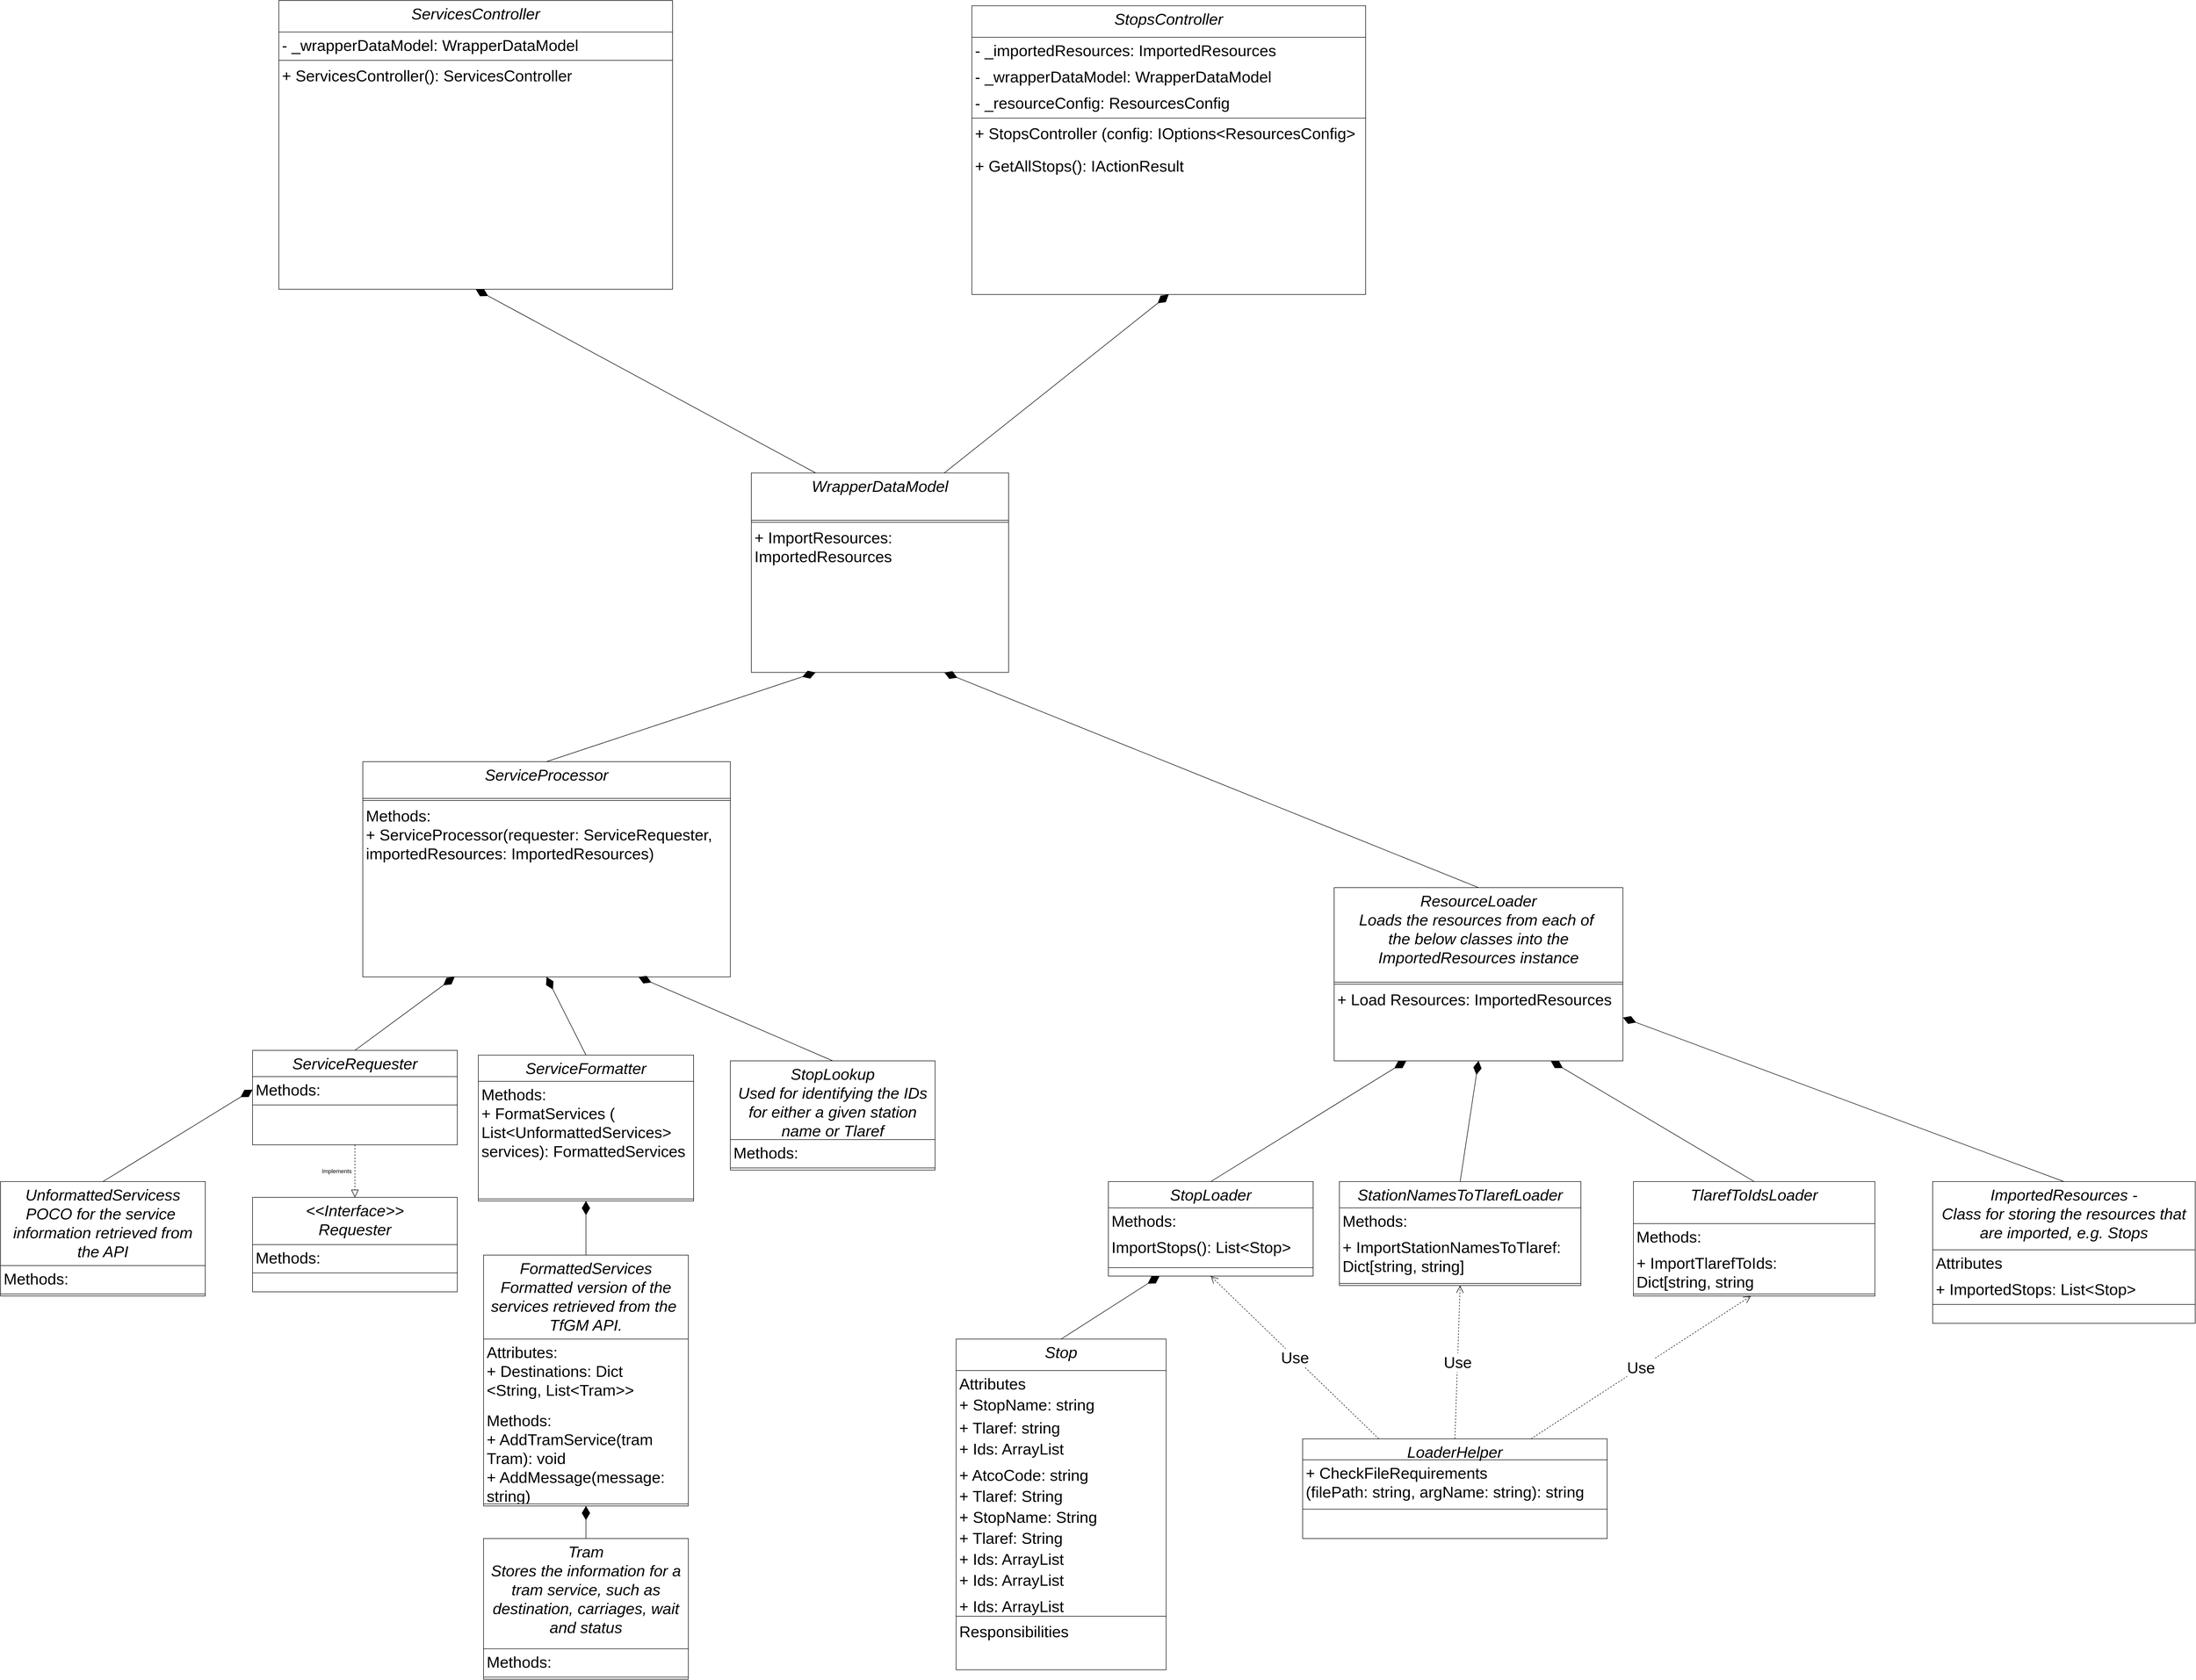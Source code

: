 <mxfile version="16.5.1" type="device"><diagram id="C5RBs43oDa-KdzZeNtuy" name="Page-1"><mxGraphModel dx="2212" dy="3817" grid="1" gridSize="10" guides="1" tooltips="1" connect="1" arrows="1" fold="1" page="1" pageScale="1" pageWidth="3300" pageHeight="2339" math="0" shadow="0"><root><mxCell id="WIyWlLk6GJQsqaUBKTNV-0"/><mxCell id="WIyWlLk6GJQsqaUBKTNV-1" parent="WIyWlLk6GJQsqaUBKTNV-0"/><mxCell id="umMu_IOCSJgN9C3Vmi9t-0" value="StopsController&#10;" style="swimlane;fontStyle=2;align=center;verticalAlign=top;childLayout=stackLayout;horizontal=1;startSize=60;horizontalStack=0;resizeParent=1;resizeLast=0;collapsible=1;marginBottom=0;rounded=0;shadow=0;strokeWidth=1;fontSize=30;" parent="WIyWlLk6GJQsqaUBKTNV-1" vertex="1"><mxGeometry x="1890" y="-990" width="750" height="550" as="geometry"><mxRectangle x="230" y="140" width="160" height="26" as="alternateBounds"/></mxGeometry></mxCell><mxCell id="umMu_IOCSJgN9C3Vmi9t-1" value="- _importedResources: ImportedResources" style="text;align=left;verticalAlign=top;spacingLeft=4;spacingRight=4;overflow=hidden;rotatable=0;points=[[0,0.5],[1,0.5]];portConstraint=eastwest;fontSize=30;" parent="umMu_IOCSJgN9C3Vmi9t-0" vertex="1"><mxGeometry y="60" width="750" height="50" as="geometry"/></mxCell><mxCell id="umMu_IOCSJgN9C3Vmi9t-2" value="- _wrapperDataModel: WrapperDataModel" style="text;align=left;verticalAlign=top;spacingLeft=4;spacingRight=4;overflow=hidden;rotatable=0;points=[[0,0.5],[1,0.5]];portConstraint=eastwest;rounded=0;shadow=0;html=0;fontSize=30;" parent="umMu_IOCSJgN9C3Vmi9t-0" vertex="1"><mxGeometry y="110" width="750" height="50" as="geometry"/></mxCell><mxCell id="umMu_IOCSJgN9C3Vmi9t-3" value="- _resourceConfig: ResourcesConfig" style="text;align=left;verticalAlign=top;spacingLeft=4;spacingRight=4;overflow=hidden;rotatable=0;points=[[0,0.5],[1,0.5]];portConstraint=eastwest;rounded=0;shadow=0;html=0;fontSize=30;" parent="umMu_IOCSJgN9C3Vmi9t-0" vertex="1"><mxGeometry y="160" width="750" height="50" as="geometry"/></mxCell><mxCell id="umMu_IOCSJgN9C3Vmi9t-4" value="" style="line;html=1;strokeWidth=1;align=left;verticalAlign=middle;spacingTop=-1;spacingLeft=3;spacingRight=3;rotatable=0;labelPosition=right;points=[];portConstraint=eastwest;fontSize=30;" parent="umMu_IOCSJgN9C3Vmi9t-0" vertex="1"><mxGeometry y="210" width="750" height="8" as="geometry"/></mxCell><mxCell id="umMu_IOCSJgN9C3Vmi9t-5" value="+ StopsController (config: IOptions&lt;ResourcesConfig&gt;" style="text;align=left;verticalAlign=top;spacingLeft=4;spacingRight=4;overflow=hidden;rotatable=0;points=[[0,0.5],[1,0.5]];portConstraint=eastwest;fontSize=30;" parent="umMu_IOCSJgN9C3Vmi9t-0" vertex="1"><mxGeometry y="218" width="750" height="62" as="geometry"/></mxCell><mxCell id="XrgH619dwSGCwnuP4t7j-2" value="+ GetAllStops(): IActionResult" style="text;align=left;verticalAlign=top;spacingLeft=4;spacingRight=4;overflow=hidden;rotatable=0;points=[[0,0.5],[1,0.5]];portConstraint=eastwest;fontSize=30;" parent="umMu_IOCSJgN9C3Vmi9t-0" vertex="1"><mxGeometry y="280" width="750" height="62" as="geometry"/></mxCell><mxCell id="umMu_IOCSJgN9C3Vmi9t-6" value="Stop" style="swimlane;fontStyle=2;align=center;verticalAlign=top;childLayout=stackLayout;horizontal=1;startSize=60;horizontalStack=0;resizeParent=1;resizeLast=0;collapsible=1;marginBottom=0;rounded=0;shadow=0;strokeWidth=1;fontSize=30;" parent="WIyWlLk6GJQsqaUBKTNV-1" vertex="1"><mxGeometry x="1860" y="1550" width="400" height="630" as="geometry"><mxRectangle x="230" y="140" width="160" height="26" as="alternateBounds"/></mxGeometry></mxCell><mxCell id="umMu_IOCSJgN9C3Vmi9t-50" value="Attributes" style="text;align=left;verticalAlign=top;spacingLeft=4;spacingRight=4;overflow=hidden;rotatable=0;points=[[0,0.5],[1,0.5]];portConstraint=eastwest;fontSize=30;" parent="umMu_IOCSJgN9C3Vmi9t-6" vertex="1"><mxGeometry y="60" width="400" height="40" as="geometry"/></mxCell><mxCell id="umMu_IOCSJgN9C3Vmi9t-7" value="+ StopName: string" style="text;align=left;verticalAlign=top;spacingLeft=4;spacingRight=4;overflow=hidden;rotatable=0;points=[[0,0.5],[1,0.5]];portConstraint=eastwest;fontSize=30;" parent="umMu_IOCSJgN9C3Vmi9t-6" vertex="1"><mxGeometry y="100" width="400" height="44" as="geometry"/></mxCell><mxCell id="umMu_IOCSJgN9C3Vmi9t-8" value="+ Tlaref: string" style="text;align=left;verticalAlign=top;spacingLeft=4;spacingRight=4;overflow=hidden;rotatable=0;points=[[0,0.5],[1,0.5]];portConstraint=eastwest;rounded=0;shadow=0;html=0;fontSize=30;" parent="umMu_IOCSJgN9C3Vmi9t-6" vertex="1"><mxGeometry y="144" width="400" height="40" as="geometry"/></mxCell><mxCell id="umMu_IOCSJgN9C3Vmi9t-54" value="+ Ids: ArrayList" style="text;align=left;verticalAlign=top;spacingLeft=4;spacingRight=4;overflow=hidden;rotatable=0;points=[[0,0.5],[1,0.5]];portConstraint=eastwest;rounded=0;shadow=0;html=0;fontSize=30;" parent="umMu_IOCSJgN9C3Vmi9t-6" vertex="1"><mxGeometry y="184" width="400" height="50" as="geometry"/></mxCell><mxCell id="umMu_IOCSJgN9C3Vmi9t-52" value="+ AtcoCode: string" style="text;align=left;verticalAlign=top;spacingLeft=4;spacingRight=4;overflow=hidden;rotatable=0;points=[[0,0.5],[1,0.5]];portConstraint=eastwest;fontSize=30;" parent="umMu_IOCSJgN9C3Vmi9t-6" vertex="1"><mxGeometry y="234" width="400" height="40" as="geometry"/></mxCell><mxCell id="umMu_IOCSJgN9C3Vmi9t-53" value="+ Tlaref: String" style="text;align=left;verticalAlign=top;spacingLeft=4;spacingRight=4;overflow=hidden;rotatable=0;points=[[0,0.5],[1,0.5]];portConstraint=eastwest;rounded=0;shadow=0;html=0;fontSize=30;" parent="umMu_IOCSJgN9C3Vmi9t-6" vertex="1"><mxGeometry y="274" width="400" height="40" as="geometry"/></mxCell><mxCell id="umMu_IOCSJgN9C3Vmi9t-55" value="+ StopName: String" style="text;align=left;verticalAlign=top;spacingLeft=4;spacingRight=4;overflow=hidden;rotatable=0;points=[[0,0.5],[1,0.5]];portConstraint=eastwest;fontSize=30;" parent="umMu_IOCSJgN9C3Vmi9t-6" vertex="1"><mxGeometry y="314" width="400" height="40" as="geometry"/></mxCell><mxCell id="umMu_IOCSJgN9C3Vmi9t-56" value="+ Tlaref: String" style="text;align=left;verticalAlign=top;spacingLeft=4;spacingRight=4;overflow=hidden;rotatable=0;points=[[0,0.5],[1,0.5]];portConstraint=eastwest;rounded=0;shadow=0;html=0;fontSize=30;" parent="umMu_IOCSJgN9C3Vmi9t-6" vertex="1"><mxGeometry y="354" width="400" height="40" as="geometry"/></mxCell><mxCell id="umMu_IOCSJgN9C3Vmi9t-57" value="+ Ids: ArrayList" style="text;align=left;verticalAlign=top;spacingLeft=4;spacingRight=4;overflow=hidden;rotatable=0;points=[[0,0.5],[1,0.5]];portConstraint=eastwest;rounded=0;shadow=0;html=0;fontSize=30;" parent="umMu_IOCSJgN9C3Vmi9t-6" vertex="1"><mxGeometry y="394" width="400" height="40" as="geometry"/></mxCell><mxCell id="umMu_IOCSJgN9C3Vmi9t-9" value="+ Ids: ArrayList" style="text;align=left;verticalAlign=top;spacingLeft=4;spacingRight=4;overflow=hidden;rotatable=0;points=[[0,0.5],[1,0.5]];portConstraint=eastwest;rounded=0;shadow=0;html=0;fontSize=30;" parent="umMu_IOCSJgN9C3Vmi9t-6" vertex="1"><mxGeometry y="434" width="400" height="50" as="geometry"/></mxCell><mxCell id="umMu_IOCSJgN9C3Vmi9t-58" value="+ Ids: ArrayList" style="text;align=left;verticalAlign=top;spacingLeft=4;spacingRight=4;overflow=hidden;rotatable=0;points=[[0,0.5],[1,0.5]];portConstraint=eastwest;rounded=0;shadow=0;html=0;fontSize=30;" parent="umMu_IOCSJgN9C3Vmi9t-6" vertex="1"><mxGeometry y="484" width="400" height="40" as="geometry"/></mxCell><mxCell id="umMu_IOCSJgN9C3Vmi9t-10" value="" style="line;html=1;strokeWidth=1;align=left;verticalAlign=middle;spacingTop=-1;spacingLeft=3;spacingRight=3;rotatable=0;labelPosition=right;points=[];portConstraint=eastwest;fontSize=30;" parent="umMu_IOCSJgN9C3Vmi9t-6" vertex="1"><mxGeometry y="524" width="400" height="8" as="geometry"/></mxCell><mxCell id="umMu_IOCSJgN9C3Vmi9t-51" value="Responsibilities" style="text;align=left;verticalAlign=top;spacingLeft=4;spacingRight=4;overflow=hidden;rotatable=0;points=[[0,0.5],[1,0.5]];portConstraint=eastwest;fontSize=30;" parent="umMu_IOCSJgN9C3Vmi9t-6" vertex="1"><mxGeometry y="532" width="400" height="42" as="geometry"/></mxCell><mxCell id="umMu_IOCSJgN9C3Vmi9t-12" value="StopLoader" style="swimlane;fontStyle=2;align=center;verticalAlign=top;childLayout=stackLayout;horizontal=1;startSize=50;horizontalStack=0;resizeParent=1;resizeLast=0;collapsible=1;marginBottom=0;rounded=0;shadow=0;strokeWidth=1;fontSize=30;" parent="WIyWlLk6GJQsqaUBKTNV-1" vertex="1"><mxGeometry x="2150" y="1250" width="390" height="180" as="geometry"><mxRectangle x="230" y="140" width="160" height="26" as="alternateBounds"/></mxGeometry></mxCell><mxCell id="umMu_IOCSJgN9C3Vmi9t-81" value="Methods:" style="text;align=left;verticalAlign=top;spacingLeft=4;spacingRight=4;overflow=hidden;rotatable=0;points=[[0,0.5],[1,0.5]];portConstraint=eastwest;fontSize=30;" parent="umMu_IOCSJgN9C3Vmi9t-12" vertex="1"><mxGeometry y="50" width="390" height="50" as="geometry"/></mxCell><mxCell id="umMu_IOCSJgN9C3Vmi9t-13" value="ImportStops(): List&lt;Stop&gt;" style="text;align=left;verticalAlign=top;spacingLeft=4;spacingRight=4;overflow=hidden;rotatable=0;points=[[0,0.5],[1,0.5]];portConstraint=eastwest;fontSize=30;" parent="umMu_IOCSJgN9C3Vmi9t-12" vertex="1"><mxGeometry y="100" width="390" height="60" as="geometry"/></mxCell><mxCell id="umMu_IOCSJgN9C3Vmi9t-16" value="" style="line;html=1;strokeWidth=1;align=left;verticalAlign=middle;spacingTop=-1;spacingLeft=3;spacingRight=3;rotatable=0;labelPosition=right;points=[];portConstraint=eastwest;fontSize=30;" parent="umMu_IOCSJgN9C3Vmi9t-12" vertex="1"><mxGeometry y="160" width="390" height="8" as="geometry"/></mxCell><mxCell id="umMu_IOCSJgN9C3Vmi9t-18" value="ResourceLoader&#10;Loads the resources from each of &#10;the below classes into the &#10;ImportedResources instance" style="swimlane;fontStyle=2;align=center;verticalAlign=top;childLayout=stackLayout;horizontal=1;startSize=180;horizontalStack=0;resizeParent=1;resizeLast=0;collapsible=1;marginBottom=0;rounded=0;shadow=0;strokeWidth=1;fontSize=30;" parent="WIyWlLk6GJQsqaUBKTNV-1" vertex="1"><mxGeometry x="2580" y="690" width="550" height="330" as="geometry"><mxRectangle x="230" y="140" width="160" height="26" as="alternateBounds"/></mxGeometry></mxCell><mxCell id="umMu_IOCSJgN9C3Vmi9t-22" value="" style="line;html=1;strokeWidth=1;align=left;verticalAlign=middle;spacingTop=-1;spacingLeft=3;spacingRight=3;rotatable=0;labelPosition=right;points=[];portConstraint=eastwest;fontSize=30;" parent="umMu_IOCSJgN9C3Vmi9t-18" vertex="1"><mxGeometry y="180" width="550" height="8" as="geometry"/></mxCell><mxCell id="umMu_IOCSJgN9C3Vmi9t-73" value="+ Load Resources: ImportedResources" style="text;align=left;verticalAlign=top;spacingLeft=4;spacingRight=4;overflow=hidden;rotatable=0;points=[[0,0.5],[1,0.5]];portConstraint=eastwest;fontSize=30;" parent="umMu_IOCSJgN9C3Vmi9t-18" vertex="1"><mxGeometry y="188" width="550" height="56" as="geometry"/></mxCell><mxCell id="umMu_IOCSJgN9C3Vmi9t-37" value="ImportedResources - &#10;Class for storing the resources that &#10;are imported, e.g. Stops" style="swimlane;fontStyle=2;align=center;verticalAlign=top;childLayout=stackLayout;horizontal=1;startSize=130;horizontalStack=0;resizeParent=1;resizeLast=0;collapsible=1;marginBottom=0;rounded=0;shadow=0;strokeWidth=1;fontSize=30;" parent="WIyWlLk6GJQsqaUBKTNV-1" vertex="1"><mxGeometry x="3720" y="1250" width="500" height="270" as="geometry"><mxRectangle x="230" y="140" width="160" height="26" as="alternateBounds"/></mxGeometry></mxCell><mxCell id="umMu_IOCSJgN9C3Vmi9t-77" value="Attributes" style="text;align=left;verticalAlign=top;spacingLeft=4;spacingRight=4;overflow=hidden;rotatable=0;points=[[0,0.5],[1,0.5]];portConstraint=eastwest;fontSize=30;" parent="umMu_IOCSJgN9C3Vmi9t-37" vertex="1"><mxGeometry y="130" width="500" height="50" as="geometry"/></mxCell><mxCell id="umMu_IOCSJgN9C3Vmi9t-38" value="+ ImportedStops: List&lt;Stop&gt;" style="text;align=left;verticalAlign=top;spacingLeft=4;spacingRight=4;overflow=hidden;rotatable=0;points=[[0,0.5],[1,0.5]];portConstraint=eastwest;fontSize=30;" parent="umMu_IOCSJgN9C3Vmi9t-37" vertex="1"><mxGeometry y="180" width="500" height="50" as="geometry"/></mxCell><mxCell id="umMu_IOCSJgN9C3Vmi9t-41" value="" style="line;html=1;strokeWidth=1;align=left;verticalAlign=middle;spacingTop=-1;spacingLeft=3;spacingRight=3;rotatable=0;labelPosition=right;points=[];portConstraint=eastwest;fontSize=30;" parent="umMu_IOCSJgN9C3Vmi9t-37" vertex="1"><mxGeometry y="230" width="500" height="8" as="geometry"/></mxCell><mxCell id="umMu_IOCSJgN9C3Vmi9t-43" value="WrapperDataModel" style="swimlane;fontStyle=2;align=center;verticalAlign=top;childLayout=stackLayout;horizontal=1;startSize=90;horizontalStack=0;resizeParent=1;resizeLast=0;collapsible=1;marginBottom=0;rounded=0;shadow=0;strokeWidth=1;fontSize=30;" parent="WIyWlLk6GJQsqaUBKTNV-1" vertex="1"><mxGeometry x="1470" y="-100" width="490" height="380" as="geometry"><mxRectangle x="230" y="140" width="160" height="26" as="alternateBounds"/></mxGeometry></mxCell><mxCell id="umMu_IOCSJgN9C3Vmi9t-47" value="" style="line;html=1;strokeWidth=1;align=left;verticalAlign=middle;spacingTop=-1;spacingLeft=3;spacingRight=3;rotatable=0;labelPosition=right;points=[];portConstraint=eastwest;fontSize=30;" parent="umMu_IOCSJgN9C3Vmi9t-43" vertex="1"><mxGeometry y="90" width="490" height="8" as="geometry"/></mxCell><mxCell id="XrgH619dwSGCwnuP4t7j-0" value="+ ImportResources: &#10;ImportedResources" style="text;align=left;verticalAlign=top;spacingLeft=4;spacingRight=4;overflow=hidden;rotatable=0;points=[[0,0.5],[1,0.5]];portConstraint=eastwest;fontSize=30;" parent="umMu_IOCSJgN9C3Vmi9t-43" vertex="1"><mxGeometry y="98" width="490" height="82" as="geometry"/></mxCell><mxCell id="umMu_IOCSJgN9C3Vmi9t-59" value="StationNamesToTlarefLoader" style="swimlane;fontStyle=2;align=center;verticalAlign=top;childLayout=stackLayout;horizontal=1;startSize=50;horizontalStack=0;resizeParent=1;resizeLast=0;collapsible=1;marginBottom=0;rounded=0;shadow=0;strokeWidth=1;fontSize=30;" parent="WIyWlLk6GJQsqaUBKTNV-1" vertex="1"><mxGeometry x="2590" y="1250" width="460" height="198" as="geometry"><mxRectangle x="230" y="140" width="160" height="26" as="alternateBounds"/></mxGeometry></mxCell><mxCell id="umMu_IOCSJgN9C3Vmi9t-80" value="Methods:" style="text;align=left;verticalAlign=top;spacingLeft=4;spacingRight=4;overflow=hidden;rotatable=0;points=[[0,0.5],[1,0.5]];portConstraint=eastwest;fontSize=30;" parent="umMu_IOCSJgN9C3Vmi9t-59" vertex="1"><mxGeometry y="50" width="460" height="50" as="geometry"/></mxCell><mxCell id="umMu_IOCSJgN9C3Vmi9t-60" value="+ ImportStationNamesToTlaref: &#10;Dict[string, string]" style="text;align=left;verticalAlign=top;spacingLeft=4;spacingRight=4;overflow=hidden;rotatable=0;points=[[0,0.5],[1,0.5]];portConstraint=eastwest;fontSize=30;" parent="umMu_IOCSJgN9C3Vmi9t-59" vertex="1"><mxGeometry y="100" width="460" height="90" as="geometry"/></mxCell><mxCell id="umMu_IOCSJgN9C3Vmi9t-63" value="" style="line;html=1;strokeWidth=1;align=left;verticalAlign=middle;spacingTop=-1;spacingLeft=3;spacingRight=3;rotatable=0;labelPosition=right;points=[];portConstraint=eastwest;fontSize=30;" parent="umMu_IOCSJgN9C3Vmi9t-59" vertex="1"><mxGeometry y="190" width="460" height="8" as="geometry"/></mxCell><mxCell id="umMu_IOCSJgN9C3Vmi9t-65" value="TlarefToIdsLoader" style="swimlane;fontStyle=2;align=center;verticalAlign=top;childLayout=stackLayout;horizontal=1;startSize=80;horizontalStack=0;resizeParent=1;resizeLast=0;collapsible=1;marginBottom=0;rounded=0;shadow=0;strokeWidth=1;fontSize=30;" parent="WIyWlLk6GJQsqaUBKTNV-1" vertex="1"><mxGeometry x="3150" y="1250" width="460" height="218" as="geometry"><mxRectangle x="230" y="140" width="160" height="26" as="alternateBounds"/></mxGeometry></mxCell><mxCell id="umMu_IOCSJgN9C3Vmi9t-78" value="Methods:" style="text;align=left;verticalAlign=top;spacingLeft=4;spacingRight=4;overflow=hidden;rotatable=0;points=[[0,0.5],[1,0.5]];portConstraint=eastwest;fontSize=30;" parent="umMu_IOCSJgN9C3Vmi9t-65" vertex="1"><mxGeometry y="80" width="460" height="50" as="geometry"/></mxCell><mxCell id="umMu_IOCSJgN9C3Vmi9t-66" value="+ ImportTlarefToIds: &#10;Dict[string, string" style="text;align=left;verticalAlign=top;spacingLeft=4;spacingRight=4;overflow=hidden;rotatable=0;points=[[0,0.5],[1,0.5]];portConstraint=eastwest;fontSize=30;" parent="umMu_IOCSJgN9C3Vmi9t-65" vertex="1"><mxGeometry y="130" width="460" height="80" as="geometry"/></mxCell><mxCell id="umMu_IOCSJgN9C3Vmi9t-69" value="" style="line;html=1;strokeWidth=1;align=left;verticalAlign=middle;spacingTop=-1;spacingLeft=3;spacingRight=3;rotatable=0;labelPosition=right;points=[];portConstraint=eastwest;fontSize=30;" parent="umMu_IOCSJgN9C3Vmi9t-65" vertex="1"><mxGeometry y="210" width="460" height="8" as="geometry"/></mxCell><mxCell id="umMu_IOCSJgN9C3Vmi9t-74" value="LoaderHelper" style="swimlane;fontStyle=2;align=center;verticalAlign=top;childLayout=stackLayout;horizontal=1;startSize=40;horizontalStack=0;resizeParent=1;resizeLast=0;collapsible=1;marginBottom=0;rounded=0;shadow=0;strokeWidth=1;fontSize=30;" parent="WIyWlLk6GJQsqaUBKTNV-1" vertex="1"><mxGeometry x="2520" y="1740" width="580" height="190" as="geometry"><mxRectangle x="230" y="140" width="160" height="26" as="alternateBounds"/></mxGeometry></mxCell><mxCell id="umMu_IOCSJgN9C3Vmi9t-75" value="+ CheckFileRequirements &#10;(filePath: string, argName: string): string" style="text;align=left;verticalAlign=top;spacingLeft=4;spacingRight=4;overflow=hidden;rotatable=0;points=[[0,0.5],[1,0.5]];portConstraint=eastwest;fontSize=30;" parent="umMu_IOCSJgN9C3Vmi9t-74" vertex="1"><mxGeometry y="40" width="580" height="90" as="geometry"/></mxCell><mxCell id="umMu_IOCSJgN9C3Vmi9t-76" value="" style="line;html=1;strokeWidth=1;align=left;verticalAlign=middle;spacingTop=-1;spacingLeft=3;spacingRight=3;rotatable=0;labelPosition=right;points=[];portConstraint=eastwest;fontSize=30;" parent="umMu_IOCSJgN9C3Vmi9t-74" vertex="1"><mxGeometry y="130" width="580" height="8" as="geometry"/></mxCell><mxCell id="umMu_IOCSJgN9C3Vmi9t-86" value="" style="endArrow=diamondThin;endFill=1;endSize=24;html=1;rounded=0;fontSize=30;entryX=1;entryY=0.75;entryDx=0;entryDy=0;exitX=0.5;exitY=0;exitDx=0;exitDy=0;" parent="WIyWlLk6GJQsqaUBKTNV-1" source="umMu_IOCSJgN9C3Vmi9t-37" target="umMu_IOCSJgN9C3Vmi9t-18" edge="1"><mxGeometry width="160" relative="1" as="geometry"><mxPoint x="2965" y="1750" as="sourcePoint"/><mxPoint x="3390" y="1478" as="targetPoint"/></mxGeometry></mxCell><mxCell id="umMu_IOCSJgN9C3Vmi9t-87" value="" style="endArrow=diamondThin;endFill=1;endSize=24;html=1;rounded=0;fontSize=30;entryX=0.75;entryY=1;entryDx=0;entryDy=0;exitX=0.5;exitY=0;exitDx=0;exitDy=0;" parent="WIyWlLk6GJQsqaUBKTNV-1" source="umMu_IOCSJgN9C3Vmi9t-65" target="umMu_IOCSJgN9C3Vmi9t-18" edge="1"><mxGeometry width="160" relative="1" as="geometry"><mxPoint x="2975" y="1760" as="sourcePoint"/><mxPoint x="3400" y="1488" as="targetPoint"/></mxGeometry></mxCell><mxCell id="umMu_IOCSJgN9C3Vmi9t-88" value="" style="endArrow=diamondThin;endFill=1;endSize=24;html=1;rounded=0;fontSize=30;entryX=0.5;entryY=1;entryDx=0;entryDy=0;exitX=0.5;exitY=0;exitDx=0;exitDy=0;" parent="WIyWlLk6GJQsqaUBKTNV-1" source="umMu_IOCSJgN9C3Vmi9t-59" target="umMu_IOCSJgN9C3Vmi9t-18" edge="1"><mxGeometry width="160" relative="1" as="geometry"><mxPoint x="3390" y="1260" as="sourcePoint"/><mxPoint x="3232.5" y="1000" as="targetPoint"/></mxGeometry></mxCell><mxCell id="umMu_IOCSJgN9C3Vmi9t-89" value="" style="endArrow=diamondThin;endFill=1;endSize=24;html=1;rounded=0;fontSize=30;entryX=0.25;entryY=1;entryDx=0;entryDy=0;exitX=0.5;exitY=0;exitDx=0;exitDy=0;" parent="WIyWlLk6GJQsqaUBKTNV-1" source="umMu_IOCSJgN9C3Vmi9t-12" target="umMu_IOCSJgN9C3Vmi9t-18" edge="1"><mxGeometry width="160" relative="1" as="geometry"><mxPoint x="2830" y="1260" as="sourcePoint"/><mxPoint x="3095" y="1000" as="targetPoint"/></mxGeometry></mxCell><mxCell id="umMu_IOCSJgN9C3Vmi9t-90" value="" style="endArrow=diamondThin;endFill=1;endSize=24;html=1;rounded=0;fontSize=30;entryX=0.25;entryY=1;entryDx=0;entryDy=0;exitX=0.5;exitY=0;exitDx=0;exitDy=0;" parent="WIyWlLk6GJQsqaUBKTNV-1" source="umMu_IOCSJgN9C3Vmi9t-6" target="umMu_IOCSJgN9C3Vmi9t-12" edge="1"><mxGeometry width="160" relative="1" as="geometry"><mxPoint x="2355" y="1260" as="sourcePoint"/><mxPoint x="2917.5" y="1000" as="targetPoint"/></mxGeometry></mxCell><mxCell id="umMu_IOCSJgN9C3Vmi9t-91" value="Use" style="endArrow=open;endSize=12;dashed=1;html=1;rounded=0;fontSize=30;entryX=0.5;entryY=1;entryDx=0;entryDy=0;exitX=0.25;exitY=0;exitDx=0;exitDy=0;" parent="WIyWlLk6GJQsqaUBKTNV-1" source="umMu_IOCSJgN9C3Vmi9t-74" target="umMu_IOCSJgN9C3Vmi9t-12" edge="1"><mxGeometry width="160" relative="1" as="geometry"><mxPoint x="2670" y="1390" as="sourcePoint"/><mxPoint x="2830" y="1390" as="targetPoint"/></mxGeometry></mxCell><mxCell id="umMu_IOCSJgN9C3Vmi9t-93" value="Use" style="endArrow=open;endSize=12;dashed=1;html=1;rounded=0;fontSize=30;entryX=0.5;entryY=1;entryDx=0;entryDy=0;exitX=0.5;exitY=0;exitDx=0;exitDy=0;" parent="WIyWlLk6GJQsqaUBKTNV-1" source="umMu_IOCSJgN9C3Vmi9t-74" target="umMu_IOCSJgN9C3Vmi9t-59" edge="1"><mxGeometry width="160" relative="1" as="geometry"><mxPoint x="2910" y="1580" as="sourcePoint"/><mxPoint x="2830" y="1390" as="targetPoint"/></mxGeometry></mxCell><mxCell id="umMu_IOCSJgN9C3Vmi9t-94" value="Use" style="endArrow=open;endSize=12;dashed=1;html=1;rounded=0;fontSize=30;exitX=0.75;exitY=0;exitDx=0;exitDy=0;" parent="WIyWlLk6GJQsqaUBKTNV-1" source="umMu_IOCSJgN9C3Vmi9t-74" target="umMu_IOCSJgN9C3Vmi9t-69" edge="1"><mxGeometry width="160" relative="1" as="geometry"><mxPoint x="2970" y="1750" as="sourcePoint"/><mxPoint x="2365" y="1450" as="targetPoint"/></mxGeometry></mxCell><mxCell id="XrgH619dwSGCwnuP4t7j-1" value="" style="endArrow=diamondThin;endFill=1;endSize=24;html=1;rounded=0;fontSize=30;exitX=0.5;exitY=0;exitDx=0;exitDy=0;entryX=0.75;entryY=1;entryDx=0;entryDy=0;" parent="WIyWlLk6GJQsqaUBKTNV-1" source="umMu_IOCSJgN9C3Vmi9t-18" target="umMu_IOCSJgN9C3Vmi9t-43" edge="1"><mxGeometry width="160" relative="1" as="geometry"><mxPoint x="2050" y="800" as="sourcePoint"/><mxPoint x="1570" y="550" as="targetPoint"/></mxGeometry></mxCell><mxCell id="XrgH619dwSGCwnuP4t7j-3" value="ServicesController" style="swimlane;fontStyle=2;align=center;verticalAlign=top;childLayout=stackLayout;horizontal=1;startSize=60;horizontalStack=0;resizeParent=1;resizeLast=0;collapsible=1;marginBottom=0;rounded=0;shadow=0;strokeWidth=1;fontSize=30;" parent="WIyWlLk6GJQsqaUBKTNV-1" vertex="1"><mxGeometry x="570" y="-1000" width="750" height="550" as="geometry"><mxRectangle x="230" y="140" width="160" height="26" as="alternateBounds"/></mxGeometry></mxCell><mxCell id="XrgH619dwSGCwnuP4t7j-5" value="- _wrapperDataModel: WrapperDataModel" style="text;align=left;verticalAlign=top;spacingLeft=4;spacingRight=4;overflow=hidden;rotatable=0;points=[[0,0.5],[1,0.5]];portConstraint=eastwest;rounded=0;shadow=0;html=0;fontSize=30;" parent="XrgH619dwSGCwnuP4t7j-3" vertex="1"><mxGeometry y="60" width="750" height="50" as="geometry"/></mxCell><mxCell id="XrgH619dwSGCwnuP4t7j-7" value="" style="line;html=1;strokeWidth=1;align=left;verticalAlign=middle;spacingTop=-1;spacingLeft=3;spacingRight=3;rotatable=0;labelPosition=right;points=[];portConstraint=eastwest;fontSize=30;" parent="XrgH619dwSGCwnuP4t7j-3" vertex="1"><mxGeometry y="110" width="750" height="8" as="geometry"/></mxCell><mxCell id="XrgH619dwSGCwnuP4t7j-8" value="+ ServicesController(): ServicesController" style="text;align=left;verticalAlign=top;spacingLeft=4;spacingRight=4;overflow=hidden;rotatable=0;points=[[0,0.5],[1,0.5]];portConstraint=eastwest;fontSize=30;" parent="XrgH619dwSGCwnuP4t7j-3" vertex="1"><mxGeometry y="118" width="750" height="62" as="geometry"/></mxCell><mxCell id="XrgH619dwSGCwnuP4t7j-10" value="ServiceProcessor" style="swimlane;fontStyle=2;align=center;verticalAlign=top;childLayout=stackLayout;horizontal=1;startSize=70;horizontalStack=0;resizeParent=1;resizeLast=0;collapsible=1;marginBottom=0;rounded=0;shadow=0;strokeWidth=1;fontSize=30;" parent="WIyWlLk6GJQsqaUBKTNV-1" vertex="1"><mxGeometry x="730" y="450" width="700" height="410" as="geometry"><mxRectangle x="230" y="140" width="160" height="26" as="alternateBounds"/></mxGeometry></mxCell><mxCell id="XrgH619dwSGCwnuP4t7j-11" value="" style="line;html=1;strokeWidth=1;align=left;verticalAlign=middle;spacingTop=-1;spacingLeft=3;spacingRight=3;rotatable=0;labelPosition=right;points=[];portConstraint=eastwest;fontSize=30;" parent="XrgH619dwSGCwnuP4t7j-10" vertex="1"><mxGeometry y="70" width="700" height="8" as="geometry"/></mxCell><mxCell id="ExkUz2O7aFWvQmomt4SC-10" value="Methods:&#10;+ ServiceProcessor(requester: ServiceRequester, &#10;importedResources: ImportedResources)" style="text;align=left;verticalAlign=top;spacingLeft=4;spacingRight=4;overflow=hidden;rotatable=0;points=[[0,0.5],[1,0.5]];portConstraint=eastwest;fontSize=30;" parent="XrgH619dwSGCwnuP4t7j-10" vertex="1"><mxGeometry y="78" width="700" height="242" as="geometry"/></mxCell><mxCell id="XrgH619dwSGCwnuP4t7j-13" value="ServiceRequester" style="swimlane;fontStyle=2;align=center;verticalAlign=top;childLayout=stackLayout;horizontal=1;startSize=50;horizontalStack=0;resizeParent=1;resizeLast=0;collapsible=1;marginBottom=0;rounded=0;shadow=0;strokeWidth=1;fontSize=30;" parent="WIyWlLk6GJQsqaUBKTNV-1" vertex="1"><mxGeometry x="520" y="1000" width="390" height="180" as="geometry"><mxRectangle x="230" y="140" width="160" height="26" as="alternateBounds"/></mxGeometry></mxCell><mxCell id="XrgH619dwSGCwnuP4t7j-14" value="Methods:" style="text;align=left;verticalAlign=top;spacingLeft=4;spacingRight=4;overflow=hidden;rotatable=0;points=[[0,0.5],[1,0.5]];portConstraint=eastwest;fontSize=30;" parent="XrgH619dwSGCwnuP4t7j-13" vertex="1"><mxGeometry y="50" width="390" height="50" as="geometry"/></mxCell><mxCell id="XrgH619dwSGCwnuP4t7j-16" value="" style="line;html=1;strokeWidth=1;align=left;verticalAlign=middle;spacingTop=-1;spacingLeft=3;spacingRight=3;rotatable=0;labelPosition=right;points=[];portConstraint=eastwest;fontSize=30;" parent="XrgH619dwSGCwnuP4t7j-13" vertex="1"><mxGeometry y="100" width="390" height="8" as="geometry"/></mxCell><mxCell id="XrgH619dwSGCwnuP4t7j-17" value="UnformattedServicess&#10;POCO for the service &#10;information retrieved from&#10;the API" style="swimlane;fontStyle=2;align=center;verticalAlign=top;childLayout=stackLayout;horizontal=1;startSize=160;horizontalStack=0;resizeParent=1;resizeLast=0;collapsible=1;marginBottom=0;rounded=0;shadow=0;strokeWidth=1;fontSize=30;" parent="WIyWlLk6GJQsqaUBKTNV-1" vertex="1"><mxGeometry x="40" y="1250" width="390" height="218" as="geometry"><mxRectangle x="230" y="140" width="160" height="26" as="alternateBounds"/></mxGeometry></mxCell><mxCell id="XrgH619dwSGCwnuP4t7j-18" value="Methods:" style="text;align=left;verticalAlign=top;spacingLeft=4;spacingRight=4;overflow=hidden;rotatable=0;points=[[0,0.5],[1,0.5]];portConstraint=eastwest;fontSize=30;" parent="XrgH619dwSGCwnuP4t7j-17" vertex="1"><mxGeometry y="160" width="390" height="50" as="geometry"/></mxCell><mxCell id="XrgH619dwSGCwnuP4t7j-19" value="" style="line;html=1;strokeWidth=1;align=left;verticalAlign=middle;spacingTop=-1;spacingLeft=3;spacingRight=3;rotatable=0;labelPosition=right;points=[];portConstraint=eastwest;fontSize=30;" parent="XrgH619dwSGCwnuP4t7j-17" vertex="1"><mxGeometry y="210" width="390" height="8" as="geometry"/></mxCell><mxCell id="XrgH619dwSGCwnuP4t7j-20" value="ServiceFormatter" style="swimlane;fontStyle=2;align=center;verticalAlign=top;childLayout=stackLayout;horizontal=1;startSize=50;horizontalStack=0;resizeParent=1;resizeLast=0;collapsible=1;marginBottom=0;rounded=0;shadow=0;strokeWidth=1;fontSize=30;" parent="WIyWlLk6GJQsqaUBKTNV-1" vertex="1"><mxGeometry x="950" y="1009" width="410" height="278" as="geometry"><mxRectangle x="230" y="140" width="160" height="26" as="alternateBounds"/></mxGeometry></mxCell><mxCell id="XrgH619dwSGCwnuP4t7j-21" value="Methods:&#10;+ FormatServices (&#10;List&lt;UnformattedServices&gt; &#10;services): FormattedServices" style="text;align=left;verticalAlign=top;spacingLeft=4;spacingRight=4;overflow=hidden;rotatable=0;points=[[0,0.5],[1,0.5]];portConstraint=eastwest;fontSize=30;" parent="XrgH619dwSGCwnuP4t7j-20" vertex="1"><mxGeometry y="50" width="410" height="220" as="geometry"/></mxCell><mxCell id="XrgH619dwSGCwnuP4t7j-22" value="" style="line;html=1;strokeWidth=1;align=left;verticalAlign=middle;spacingTop=-1;spacingLeft=3;spacingRight=3;rotatable=0;labelPosition=right;points=[];portConstraint=eastwest;fontSize=30;" parent="XrgH619dwSGCwnuP4t7j-20" vertex="1"><mxGeometry y="270" width="410" height="8" as="geometry"/></mxCell><mxCell id="XrgH619dwSGCwnuP4t7j-23" value="FormattedServices&#10;Formatted version of the&#10;services retrieved from the &#10;TfGM API." style="swimlane;fontStyle=2;align=center;verticalAlign=top;childLayout=stackLayout;horizontal=1;startSize=160;horizontalStack=0;resizeParent=1;resizeLast=0;collapsible=1;marginBottom=0;rounded=0;shadow=0;strokeWidth=1;fontSize=30;" parent="WIyWlLk6GJQsqaUBKTNV-1" vertex="1"><mxGeometry x="960" y="1390" width="390" height="478" as="geometry"><mxRectangle x="230" y="140" width="160" height="26" as="alternateBounds"/></mxGeometry></mxCell><mxCell id="8Zm7nGyZqGGslgl-Nain-9" value="Attributes:&#10;+ Destinations: Dict &#10;&lt;String, List&lt;Tram&gt;&gt;" style="text;align=left;verticalAlign=top;spacingLeft=4;spacingRight=4;overflow=hidden;rotatable=0;points=[[0,0.5],[1,0.5]];portConstraint=eastwest;fontSize=30;" parent="XrgH619dwSGCwnuP4t7j-23" vertex="1"><mxGeometry y="160" width="390" height="130" as="geometry"/></mxCell><mxCell id="XrgH619dwSGCwnuP4t7j-24" value="Methods:&#10;+ AddTramService(tram &#10;Tram): void&#10;+ AddMessage(message: &#10;string)&#10;" style="text;align=left;verticalAlign=top;spacingLeft=4;spacingRight=4;overflow=hidden;rotatable=0;points=[[0,0.5],[1,0.5]];portConstraint=eastwest;fontSize=30;" parent="XrgH619dwSGCwnuP4t7j-23" vertex="1"><mxGeometry y="290" width="390" height="180" as="geometry"/></mxCell><mxCell id="XrgH619dwSGCwnuP4t7j-25" value="" style="line;html=1;strokeWidth=1;align=left;verticalAlign=middle;spacingTop=-1;spacingLeft=3;spacingRight=3;rotatable=0;labelPosition=right;points=[];portConstraint=eastwest;fontSize=30;" parent="XrgH619dwSGCwnuP4t7j-23" vertex="1"><mxGeometry y="470" width="390" height="8" as="geometry"/></mxCell><mxCell id="XrgH619dwSGCwnuP4t7j-29" value="" style="endArrow=diamondThin;endFill=1;endSize=24;html=1;rounded=0;fontSize=30;entryX=0.5;entryY=1;entryDx=0;entryDy=0;exitX=0.5;exitY=0;exitDx=0;exitDy=0;" parent="WIyWlLk6GJQsqaUBKTNV-1" source="XrgH619dwSGCwnuP4t7j-23" target="XrgH619dwSGCwnuP4t7j-20" edge="1"><mxGeometry width="160" relative="1" as="geometry"><mxPoint x="2370" y="1560" as="sourcePoint"/><mxPoint x="2557.5" y="1440" as="targetPoint"/></mxGeometry></mxCell><mxCell id="XrgH619dwSGCwnuP4t7j-30" value="" style="endArrow=diamondThin;endFill=1;endSize=24;html=1;rounded=0;fontSize=30;exitX=0.5;exitY=0;exitDx=0;exitDy=0;entryX=0;entryY=0.5;entryDx=0;entryDy=0;" parent="WIyWlLk6GJQsqaUBKTNV-1" source="XrgH619dwSGCwnuP4t7j-17" target="XrgH619dwSGCwnuP4t7j-14" edge="1"><mxGeometry width="160" relative="1" as="geometry"><mxPoint x="1335" y="1580" as="sourcePoint"/><mxPoint x="1335" y="1190" as="targetPoint"/></mxGeometry></mxCell><mxCell id="XrgH619dwSGCwnuP4t7j-31" value="" style="endArrow=diamondThin;endFill=1;endSize=24;html=1;rounded=0;fontSize=30;entryX=0.5;entryY=1;entryDx=0;entryDy=0;exitX=0.5;exitY=0;exitDx=0;exitDy=0;" parent="WIyWlLk6GJQsqaUBKTNV-1" source="XrgH619dwSGCwnuP4t7j-20" target="XrgH619dwSGCwnuP4t7j-10" edge="1"><mxGeometry width="160" relative="1" as="geometry"><mxPoint x="1365" y="1380" as="sourcePoint"/><mxPoint x="1365" y="1180" as="targetPoint"/></mxGeometry></mxCell><mxCell id="XrgH619dwSGCwnuP4t7j-32" value="" style="endArrow=diamondThin;endFill=1;endSize=24;html=1;rounded=0;fontSize=30;entryX=0.25;entryY=1;entryDx=0;entryDy=0;exitX=0.5;exitY=0;exitDx=0;exitDy=0;" parent="WIyWlLk6GJQsqaUBKTNV-1" source="XrgH619dwSGCwnuP4t7j-13" target="XrgH619dwSGCwnuP4t7j-10" edge="1"><mxGeometry width="160" relative="1" as="geometry"><mxPoint x="1365" y="1000" as="sourcePoint"/><mxPoint x="1202.5" y="880" as="targetPoint"/></mxGeometry></mxCell><mxCell id="XrgH619dwSGCwnuP4t7j-33" value="" style="endArrow=diamondThin;endFill=1;endSize=24;html=1;rounded=0;fontSize=30;entryX=0.25;entryY=1;entryDx=0;entryDy=0;exitX=0.5;exitY=0;exitDx=0;exitDy=0;" parent="WIyWlLk6GJQsqaUBKTNV-1" source="XrgH619dwSGCwnuP4t7j-10" target="umMu_IOCSJgN9C3Vmi9t-43" edge="1"><mxGeometry width="160" relative="1" as="geometry"><mxPoint x="1375" y="1010" as="sourcePoint"/><mxPoint x="1212.5" y="890" as="targetPoint"/></mxGeometry></mxCell><mxCell id="XrgH619dwSGCwnuP4t7j-35" value="" style="endArrow=diamondThin;endFill=1;endSize=24;html=1;rounded=0;fontSize=30;exitX=0.25;exitY=0;exitDx=0;exitDy=0;entryX=0.5;entryY=1;entryDx=0;entryDy=0;" parent="WIyWlLk6GJQsqaUBKTNV-1" source="umMu_IOCSJgN9C3Vmi9t-43" target="XrgH619dwSGCwnuP4t7j-3" edge="1"><mxGeometry width="160" relative="1" as="geometry"><mxPoint x="1065" y="670.0" as="sourcePoint"/><mxPoint x="940" y="-460" as="targetPoint"/></mxGeometry></mxCell><mxCell id="XrgH619dwSGCwnuP4t7j-36" value="" style="endArrow=diamondThin;endFill=1;endSize=24;html=1;rounded=0;fontSize=30;exitX=0.75;exitY=0;exitDx=0;exitDy=0;entryX=0.5;entryY=1;entryDx=0;entryDy=0;" parent="WIyWlLk6GJQsqaUBKTNV-1" source="umMu_IOCSJgN9C3Vmi9t-43" target="umMu_IOCSJgN9C3Vmi9t-0" edge="1"><mxGeometry width="160" relative="1" as="geometry"><mxPoint x="1682.5" y="110" as="sourcePoint"/><mxPoint x="955" y="-440" as="targetPoint"/></mxGeometry></mxCell><mxCell id="ExkUz2O7aFWvQmomt4SC-0" value="&lt;&lt;Interface&gt;&gt;&#10;Requester" style="swimlane;fontStyle=2;align=center;verticalAlign=top;childLayout=stackLayout;horizontal=1;startSize=90;horizontalStack=0;resizeParent=1;resizeLast=0;collapsible=1;marginBottom=0;rounded=0;shadow=0;strokeWidth=1;fontSize=30;" parent="WIyWlLk6GJQsqaUBKTNV-1" vertex="1"><mxGeometry x="520" y="1280" width="390" height="180" as="geometry"><mxRectangle x="230" y="140" width="160" height="26" as="alternateBounds"/></mxGeometry></mxCell><mxCell id="ExkUz2O7aFWvQmomt4SC-1" value="Methods:" style="text;align=left;verticalAlign=top;spacingLeft=4;spacingRight=4;overflow=hidden;rotatable=0;points=[[0,0.5],[1,0.5]];portConstraint=eastwest;fontSize=30;" parent="ExkUz2O7aFWvQmomt4SC-0" vertex="1"><mxGeometry y="90" width="390" height="50" as="geometry"/></mxCell><mxCell id="ExkUz2O7aFWvQmomt4SC-2" value="" style="line;html=1;strokeWidth=1;align=left;verticalAlign=middle;spacingTop=-1;spacingLeft=3;spacingRight=3;rotatable=0;labelPosition=right;points=[];portConstraint=eastwest;fontSize=30;" parent="ExkUz2O7aFWvQmomt4SC-0" vertex="1"><mxGeometry y="140" width="390" height="8" as="geometry"/></mxCell><mxCell id="ExkUz2O7aFWvQmomt4SC-3" value="" style="endArrow=block;dashed=1;endFill=0;endSize=12;html=1;rounded=0;entryX=0.5;entryY=0;entryDx=0;entryDy=0;exitX=0.5;exitY=1;exitDx=0;exitDy=0;" parent="WIyWlLk6GJQsqaUBKTNV-1" source="XrgH619dwSGCwnuP4t7j-13" target="ExkUz2O7aFWvQmomt4SC-0" edge="1"><mxGeometry width="160" relative="1" as="geometry"><mxPoint x="690" y="1206.89" as="sourcePoint"/><mxPoint x="850" y="1206.89" as="targetPoint"/></mxGeometry></mxCell><mxCell id="ExkUz2O7aFWvQmomt4SC-4" value="Implements" style="edgeLabel;html=1;align=center;verticalAlign=middle;resizable=0;points=[];" parent="ExkUz2O7aFWvQmomt4SC-3" vertex="1" connectable="0"><mxGeometry x="-0.482" y="2" relative="1" as="geometry"><mxPoint x="-37" y="24" as="offset"/></mxGeometry></mxCell><mxCell id="ExkUz2O7aFWvQmomt4SC-5" value="StopLookup&#10;Used for identifying the IDs&#10;for either a given station &#10;name or Tlaref" style="swimlane;fontStyle=2;align=center;verticalAlign=top;childLayout=stackLayout;horizontal=1;startSize=150;horizontalStack=0;resizeParent=1;resizeLast=0;collapsible=1;marginBottom=0;rounded=0;shadow=0;strokeWidth=1;fontSize=30;" parent="WIyWlLk6GJQsqaUBKTNV-1" vertex="1"><mxGeometry x="1430" y="1020" width="390" height="208" as="geometry"><mxRectangle x="230" y="140" width="160" height="26" as="alternateBounds"/></mxGeometry></mxCell><mxCell id="ExkUz2O7aFWvQmomt4SC-6" value="Methods:" style="text;align=left;verticalAlign=top;spacingLeft=4;spacingRight=4;overflow=hidden;rotatable=0;points=[[0,0.5],[1,0.5]];portConstraint=eastwest;fontSize=30;" parent="ExkUz2O7aFWvQmomt4SC-5" vertex="1"><mxGeometry y="150" width="390" height="50" as="geometry"/></mxCell><mxCell id="ExkUz2O7aFWvQmomt4SC-7" value="" style="line;html=1;strokeWidth=1;align=left;verticalAlign=middle;spacingTop=-1;spacingLeft=3;spacingRight=3;rotatable=0;labelPosition=right;points=[];portConstraint=eastwest;fontSize=30;" parent="ExkUz2O7aFWvQmomt4SC-5" vertex="1"><mxGeometry y="200" width="390" height="8" as="geometry"/></mxCell><mxCell id="ExkUz2O7aFWvQmomt4SC-8" value="" style="endArrow=diamondThin;endFill=1;endSize=24;html=1;rounded=0;fontSize=30;entryX=0.75;entryY=1;entryDx=0;entryDy=0;exitX=0.5;exitY=0;exitDx=0;exitDy=0;" parent="WIyWlLk6GJQsqaUBKTNV-1" source="ExkUz2O7aFWvQmomt4SC-5" target="XrgH619dwSGCwnuP4t7j-10" edge="1"><mxGeometry width="160" relative="1" as="geometry"><mxPoint x="1165" y="1019" as="sourcePoint"/><mxPoint x="1065" y="880" as="targetPoint"/></mxGeometry></mxCell><mxCell id="8Zm7nGyZqGGslgl-Nain-5" value="Tram&#10;Stores the information for a&#10;tram service, such as&#10;destination, carriages, wait &#10;and status" style="swimlane;fontStyle=2;align=center;verticalAlign=top;childLayout=stackLayout;horizontal=1;startSize=210;horizontalStack=0;resizeParent=1;resizeLast=0;collapsible=1;marginBottom=0;rounded=0;shadow=0;strokeWidth=1;fontSize=30;" parent="WIyWlLk6GJQsqaUBKTNV-1" vertex="1"><mxGeometry x="960" y="1930" width="390" height="268" as="geometry"><mxRectangle x="230" y="140" width="160" height="26" as="alternateBounds"/></mxGeometry></mxCell><mxCell id="8Zm7nGyZqGGslgl-Nain-6" value="Methods:" style="text;align=left;verticalAlign=top;spacingLeft=4;spacingRight=4;overflow=hidden;rotatable=0;points=[[0,0.5],[1,0.5]];portConstraint=eastwest;fontSize=30;" parent="8Zm7nGyZqGGslgl-Nain-5" vertex="1"><mxGeometry y="210" width="390" height="50" as="geometry"/></mxCell><mxCell id="8Zm7nGyZqGGslgl-Nain-7" value="" style="line;html=1;strokeWidth=1;align=left;verticalAlign=middle;spacingTop=-1;spacingLeft=3;spacingRight=3;rotatable=0;labelPosition=right;points=[];portConstraint=eastwest;fontSize=30;" parent="8Zm7nGyZqGGslgl-Nain-5" vertex="1"><mxGeometry y="260" width="390" height="8" as="geometry"/></mxCell><mxCell id="8Zm7nGyZqGGslgl-Nain-8" value="" style="endArrow=diamondThin;endFill=1;endSize=24;html=1;rounded=0;fontSize=30;exitX=0.5;exitY=0;exitDx=0;exitDy=0;entryX=0.5;entryY=1;entryDx=0;entryDy=0;" parent="WIyWlLk6GJQsqaUBKTNV-1" source="8Zm7nGyZqGGslgl-Nain-5" target="XrgH619dwSGCwnuP4t7j-23" edge="1"><mxGeometry width="160" relative="1" as="geometry"><mxPoint x="1175" y="1766" as="sourcePoint"/><mxPoint x="1165" y="1974" as="targetPoint"/></mxGeometry></mxCell></root></mxGraphModel></diagram></mxfile>